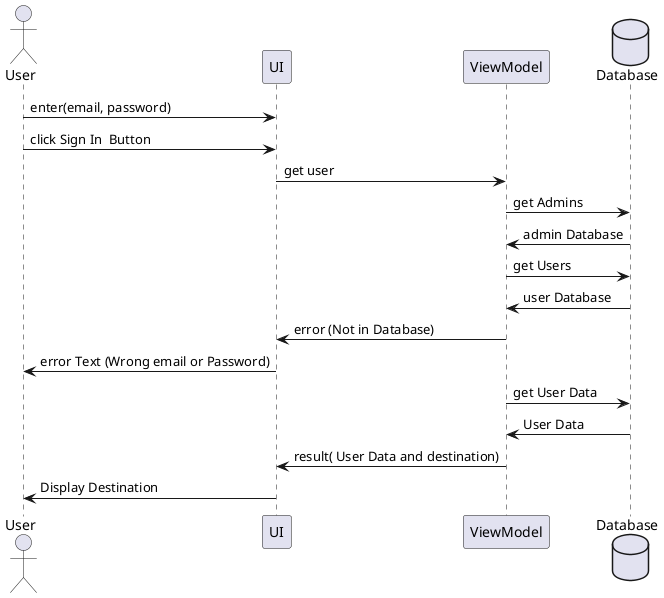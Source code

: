 @startuml
'https://plantuml.com/sequence-diagram

actor User as user
participant UI as ui
participant ViewModel as vm
database Database as db

user -> ui: enter(email, password)
user -> ui: click Sign In  Button

ui -> vm: get user

vm -> db: get Admins
db-> vm: admin Database
vm -> db: get Users
db-> vm: user Database

vm -> ui: error (Not in Database)
ui -> user: error Text (Wrong email or Password)

vm -> db: get User Data
db-> vm: User Data

vm -> ui: result( User Data and destination)
ui -> user: Display Destination

@enduml
